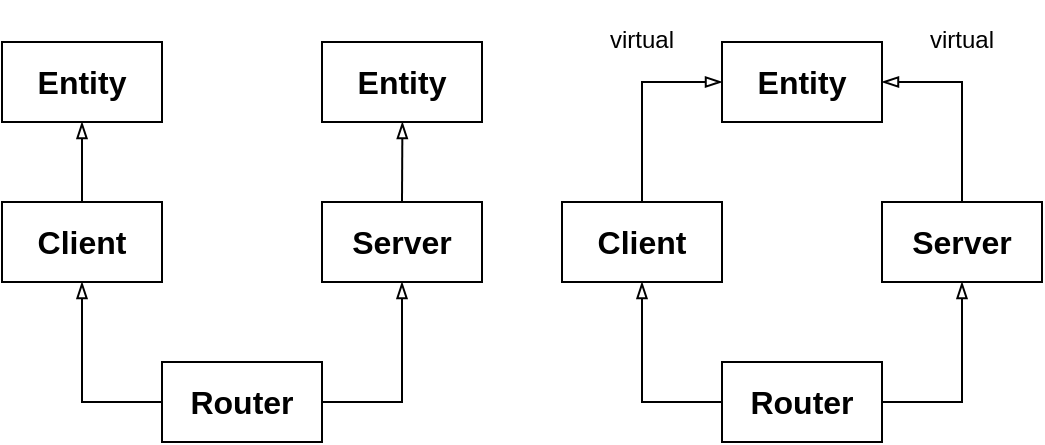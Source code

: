 <mxfile version="26.1.1">
  <diagram name="Страница — 1" id="_aCnPmvRguw5KRzww16j">
    <mxGraphModel dx="456" dy="263" grid="1" gridSize="10" guides="1" tooltips="1" connect="1" arrows="1" fold="1" page="1" pageScale="1" pageWidth="827" pageHeight="1169" math="0" shadow="0">
      <root>
        <mxCell id="0" />
        <mxCell id="1" parent="0" />
        <mxCell id="YbrBsDZqiG78RAEyyc2A-6" value="" style="endArrow=blockThin;html=1;rounded=0;exitX=0.5;exitY=0;exitDx=0;exitDy=0;entryX=0.5;entryY=1;entryDx=0;entryDy=0;endFill=0;" parent="1" edge="1">
          <mxGeometry width="50" height="50" relative="1" as="geometry">
            <mxPoint x="80" y="120" as="sourcePoint" />
            <mxPoint x="80" y="80" as="targetPoint" />
          </mxGeometry>
        </mxCell>
        <mxCell id="YbrBsDZqiG78RAEyyc2A-23" value="" style="endArrow=blockThin;html=1;rounded=0;exitX=0.5;exitY=0;exitDx=0;exitDy=0;entryX=0.5;entryY=1;entryDx=0;entryDy=0;endFill=0;" parent="1" edge="1">
          <mxGeometry width="50" height="50" relative="1" as="geometry">
            <mxPoint x="240" y="120" as="sourcePoint" />
            <mxPoint x="240.2" y="80" as="targetPoint" />
          </mxGeometry>
        </mxCell>
        <mxCell id="oscM0D8JFAuTyZsnw0uX-1" value="&lt;font face=&quot;Helvetica&quot;&gt;virtual&lt;/font&gt;" style="text;html=1;align=center;verticalAlign=middle;whiteSpace=wrap;rounded=0;" parent="1" vertex="1">
          <mxGeometry x="320" y="19" width="80" height="40" as="geometry" />
        </mxCell>
        <mxCell id="3IiwbrjMBtIMnTqbIWvm-1" value="&lt;b&gt;&lt;font face=&quot;Helvetica&quot; style=&quot;font-size: 16px;&quot;&gt;Entity&lt;/font&gt;&lt;/b&gt;" style="rounded=0;whiteSpace=wrap;html=1;fillColor=none;" parent="1" vertex="1">
          <mxGeometry x="40" y="40" width="80" height="40" as="geometry" />
        </mxCell>
        <mxCell id="3IiwbrjMBtIMnTqbIWvm-2" value="&lt;b&gt;&lt;font face=&quot;Helvetica&quot; style=&quot;font-size: 16px;&quot;&gt;Entity&lt;/font&gt;&lt;/b&gt;" style="rounded=0;whiteSpace=wrap;html=1;fillColor=none;" parent="1" vertex="1">
          <mxGeometry x="200" y="40" width="80" height="40" as="geometry" />
        </mxCell>
        <mxCell id="3IiwbrjMBtIMnTqbIWvm-3" value="&lt;b&gt;&lt;font face=&quot;Helvetica&quot; style=&quot;font-size: 16px;&quot;&gt;Client&lt;/font&gt;&lt;/b&gt;" style="rounded=0;whiteSpace=wrap;html=1;" parent="1" vertex="1">
          <mxGeometry x="40" y="120" width="80" height="40" as="geometry" />
        </mxCell>
        <mxCell id="3IiwbrjMBtIMnTqbIWvm-4" value="&lt;b&gt;&lt;font face=&quot;Helvetica&quot; style=&quot;font-size: 16px;&quot;&gt;Server&lt;/font&gt;&lt;/b&gt;" style="rounded=0;whiteSpace=wrap;html=1;" parent="1" vertex="1">
          <mxGeometry x="200" y="120" width="80" height="40" as="geometry" />
        </mxCell>
        <mxCell id="3IiwbrjMBtIMnTqbIWvm-5" value="&lt;b&gt;&lt;font face=&quot;Helvetica&quot; style=&quot;font-size: 16px;&quot;&gt;Router&lt;/font&gt;&lt;/b&gt;" style="rounded=0;whiteSpace=wrap;html=1;" parent="1" vertex="1">
          <mxGeometry x="120" y="200" width="80" height="40" as="geometry" />
        </mxCell>
        <mxCell id="3IiwbrjMBtIMnTqbIWvm-6" value="" style="endArrow=blockThin;html=1;rounded=0;exitX=1;exitY=0.5;exitDx=0;exitDy=0;entryX=0.5;entryY=1;entryDx=0;entryDy=0;endFill=0;" parent="1" source="3IiwbrjMBtIMnTqbIWvm-5" target="3IiwbrjMBtIMnTqbIWvm-4" edge="1">
          <mxGeometry width="50" height="50" relative="1" as="geometry">
            <mxPoint x="250" y="130" as="sourcePoint" />
            <mxPoint x="250.2" y="90" as="targetPoint" />
            <Array as="points">
              <mxPoint x="240" y="220" />
            </Array>
          </mxGeometry>
        </mxCell>
        <mxCell id="3IiwbrjMBtIMnTqbIWvm-7" value="" style="endArrow=blockThin;html=1;rounded=0;exitX=0;exitY=0.5;exitDx=0;exitDy=0;entryX=0.5;entryY=1;entryDx=0;entryDy=0;endFill=0;" parent="1" source="3IiwbrjMBtIMnTqbIWvm-5" target="3IiwbrjMBtIMnTqbIWvm-3" edge="1">
          <mxGeometry width="50" height="50" relative="1" as="geometry">
            <mxPoint x="90" y="130" as="sourcePoint" />
            <mxPoint x="90" y="90" as="targetPoint" />
            <Array as="points">
              <mxPoint x="80" y="220" />
            </Array>
          </mxGeometry>
        </mxCell>
        <mxCell id="3IiwbrjMBtIMnTqbIWvm-8" value="" style="endArrow=blockThin;html=1;rounded=0;exitX=0.5;exitY=0;exitDx=0;exitDy=0;entryX=0;entryY=0.5;entryDx=0;entryDy=0;endFill=0;" parent="1" target="3IiwbrjMBtIMnTqbIWvm-10" edge="1">
          <mxGeometry width="50" height="50" relative="1" as="geometry">
            <mxPoint x="360" y="120" as="sourcePoint" />
            <mxPoint x="360" y="80" as="targetPoint" />
            <Array as="points">
              <mxPoint x="360" y="60" />
            </Array>
          </mxGeometry>
        </mxCell>
        <mxCell id="3IiwbrjMBtIMnTqbIWvm-9" value="" style="endArrow=blockThin;html=1;rounded=0;exitX=0.5;exitY=0;exitDx=0;exitDy=0;entryX=1;entryY=0.5;entryDx=0;entryDy=0;endFill=0;" parent="1" target="3IiwbrjMBtIMnTqbIWvm-10" edge="1">
          <mxGeometry width="50" height="50" relative="1" as="geometry">
            <mxPoint x="520" y="120" as="sourcePoint" />
            <mxPoint x="520.2" y="80" as="targetPoint" />
            <Array as="points">
              <mxPoint x="520" y="60" />
            </Array>
          </mxGeometry>
        </mxCell>
        <mxCell id="3IiwbrjMBtIMnTqbIWvm-10" value="&lt;b&gt;&lt;font face=&quot;Helvetica&quot; style=&quot;font-size: 16px;&quot;&gt;Entity&lt;/font&gt;&lt;/b&gt;" style="rounded=0;whiteSpace=wrap;html=1;fillColor=none;" parent="1" vertex="1">
          <mxGeometry x="400" y="40" width="80" height="40" as="geometry" />
        </mxCell>
        <mxCell id="3IiwbrjMBtIMnTqbIWvm-12" value="&lt;b&gt;&lt;font face=&quot;Helvetica&quot; style=&quot;font-size: 16px;&quot;&gt;Client&lt;/font&gt;&lt;/b&gt;" style="rounded=0;whiteSpace=wrap;html=1;" parent="1" vertex="1">
          <mxGeometry x="320" y="120" width="80" height="40" as="geometry" />
        </mxCell>
        <mxCell id="3IiwbrjMBtIMnTqbIWvm-13" value="&lt;b&gt;&lt;font face=&quot;Helvetica&quot; style=&quot;font-size: 16px;&quot;&gt;Server&lt;/font&gt;&lt;/b&gt;" style="rounded=0;whiteSpace=wrap;html=1;" parent="1" vertex="1">
          <mxGeometry x="480" y="120" width="80" height="40" as="geometry" />
        </mxCell>
        <mxCell id="3IiwbrjMBtIMnTqbIWvm-14" value="&lt;b&gt;&lt;font face=&quot;Helvetica&quot; style=&quot;font-size: 16px;&quot;&gt;Router&lt;/font&gt;&lt;/b&gt;" style="rounded=0;whiteSpace=wrap;html=1;" parent="1" vertex="1">
          <mxGeometry x="400" y="200" width="80" height="40" as="geometry" />
        </mxCell>
        <mxCell id="3IiwbrjMBtIMnTqbIWvm-15" value="" style="endArrow=blockThin;html=1;rounded=0;exitX=1;exitY=0.5;exitDx=0;exitDy=0;entryX=0.5;entryY=1;entryDx=0;entryDy=0;endFill=0;" parent="1" source="3IiwbrjMBtIMnTqbIWvm-14" target="3IiwbrjMBtIMnTqbIWvm-13" edge="1">
          <mxGeometry width="50" height="50" relative="1" as="geometry">
            <mxPoint x="530" y="130" as="sourcePoint" />
            <mxPoint x="530.2" y="90" as="targetPoint" />
            <Array as="points">
              <mxPoint x="520" y="220" />
            </Array>
          </mxGeometry>
        </mxCell>
        <mxCell id="3IiwbrjMBtIMnTqbIWvm-16" value="" style="endArrow=blockThin;html=1;rounded=0;exitX=0;exitY=0.5;exitDx=0;exitDy=0;entryX=0.5;entryY=1;entryDx=0;entryDy=0;endFill=0;" parent="1" source="3IiwbrjMBtIMnTqbIWvm-14" target="3IiwbrjMBtIMnTqbIWvm-12" edge="1">
          <mxGeometry width="50" height="50" relative="1" as="geometry">
            <mxPoint x="370" y="130" as="sourcePoint" />
            <mxPoint x="370" y="90" as="targetPoint" />
            <Array as="points">
              <mxPoint x="360" y="220" />
            </Array>
          </mxGeometry>
        </mxCell>
        <mxCell id="dvugZFLcJCxpOPiO9ZQO-2" value="&lt;font face=&quot;Helvetica&quot;&gt;virtual&lt;/font&gt;" style="text;html=1;align=center;verticalAlign=middle;whiteSpace=wrap;rounded=0;" parent="1" vertex="1">
          <mxGeometry x="480" y="19" width="80" height="40" as="geometry" />
        </mxCell>
      </root>
    </mxGraphModel>
  </diagram>
</mxfile>
